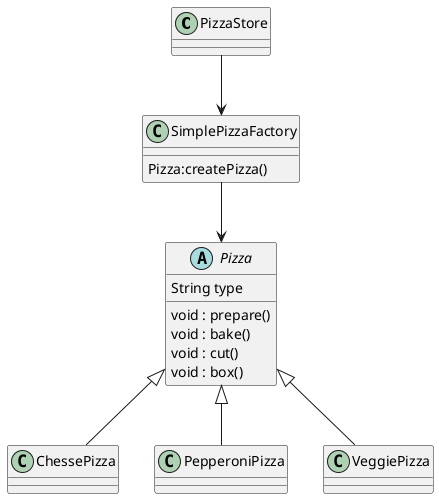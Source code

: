 @startuml
class PizzaStore
class SimplePizzaFactory{
Pizza:createPizza()
}
abstract class Pizza{
String type
void : prepare()
void : bake()
void : cut()
void : box()
}
class ChessePizza
class PepperoniPizza
class  VeggiePizza

Pizza 	<|-- ChessePizza
Pizza 	<|-- PepperoniPizza
Pizza 	<|-- VeggiePizza

SimplePizzaFactory --> Pizza
PizzaStore -->SimplePizzaFactory
@enduml